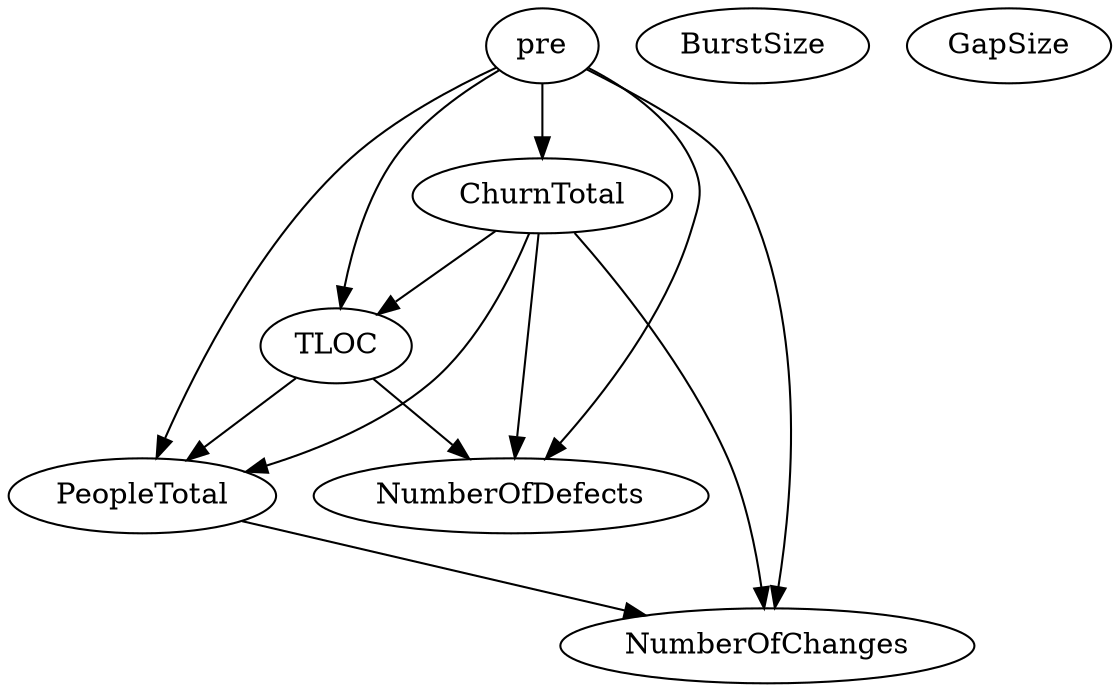 digraph {
   PeopleTotal;
   NumberOfChanges;
   ChurnTotal;
   TLOC;
   pre;
   NumberOfDefects;
   BurstSize;
   GapSize;
   PeopleTotal -> NumberOfChanges;
   ChurnTotal -> PeopleTotal;
   ChurnTotal -> NumberOfChanges;
   ChurnTotal -> TLOC;
   ChurnTotal -> NumberOfDefects;
   TLOC -> PeopleTotal;
   TLOC -> NumberOfDefects;
   pre -> PeopleTotal;
   pre -> NumberOfChanges;
   pre -> ChurnTotal;
   pre -> TLOC;
   pre -> NumberOfDefects;
}
